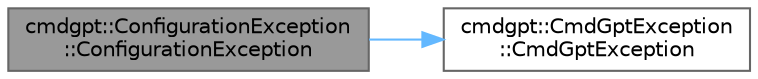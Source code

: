 digraph "cmdgpt::ConfigurationException::ConfigurationException"
{
 // LATEX_PDF_SIZE
  bgcolor="transparent";
  edge [fontname=Helvetica,fontsize=10,labelfontname=Helvetica,labelfontsize=10];
  node [fontname=Helvetica,fontsize=10,shape=box,height=0.2,width=0.4];
  rankdir="LR";
  Node1 [id="Node000001",label="cmdgpt::ConfigurationException\l::ConfigurationException",height=0.2,width=0.4,color="gray40", fillcolor="grey60", style="filled", fontcolor="black",tooltip=" "];
  Node1 -> Node2 [id="edge1_Node000001_Node000002",color="steelblue1",style="solid",tooltip=" "];
  Node2 [id="Node000002",label="cmdgpt::CmdGptException\l::CmdGptException",height=0.2,width=0.4,color="grey40", fillcolor="white", style="filled",URL="$d5/d1d/classcmdgpt_1_1CmdGptException.html#a34b6293f0db0efe97a607bbf5f0b4256",tooltip=" "];
}
